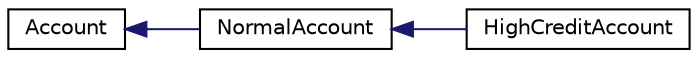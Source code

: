 digraph "그래픽컬한 클래스 계통도"
{
 // LATEX_PDF_SIZE
  edge [fontname="Helvetica",fontsize="10",labelfontname="Helvetica",labelfontsize="10"];
  node [fontname="Helvetica",fontsize="10",shape=record];
  rankdir="LR";
  Node0 [label="Account",height=0.2,width=0.4,color="black", fillcolor="white", style="filled",URL="$class_account.html",tooltip="계좌정보 클래스"];
  Node0 -> Node1 [dir="back",color="midnightblue",fontsize="10",style="solid",fontname="Helvetica"];
  Node1 [label="NormalAccount",height=0.2,width=0.4,color="black", fillcolor="white", style="filled",URL="$class_normal_account.html",tooltip="기본계좌 생성 클래스"];
  Node1 -> Node2 [dir="back",color="midnightblue",fontsize="10",style="solid",fontname="Helvetica"];
  Node2 [label="HighCreditAccount",height=0.2,width=0.4,color="black", fillcolor="white", style="filled",URL="$class_high_credit_account.html",tooltip="신용계좌 클래스"];
}
